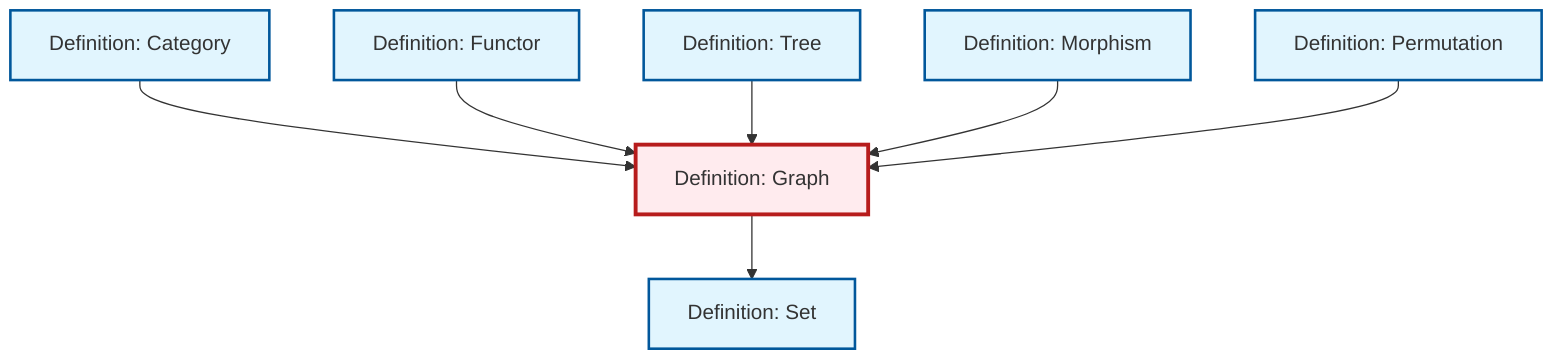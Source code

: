 graph TD
    classDef definition fill:#e1f5fe,stroke:#01579b,stroke-width:2px
    classDef theorem fill:#f3e5f5,stroke:#4a148c,stroke-width:2px
    classDef axiom fill:#fff3e0,stroke:#e65100,stroke-width:2px
    classDef example fill:#e8f5e9,stroke:#1b5e20,stroke-width:2px
    classDef current fill:#ffebee,stroke:#b71c1c,stroke-width:3px
    def-tree["Definition: Tree"]:::definition
    def-category["Definition: Category"]:::definition
    def-set["Definition: Set"]:::definition
    def-morphism["Definition: Morphism"]:::definition
    def-graph["Definition: Graph"]:::definition
    def-functor["Definition: Functor"]:::definition
    def-permutation["Definition: Permutation"]:::definition
    def-graph --> def-set
    def-category --> def-graph
    def-functor --> def-graph
    def-tree --> def-graph
    def-morphism --> def-graph
    def-permutation --> def-graph
    class def-graph current